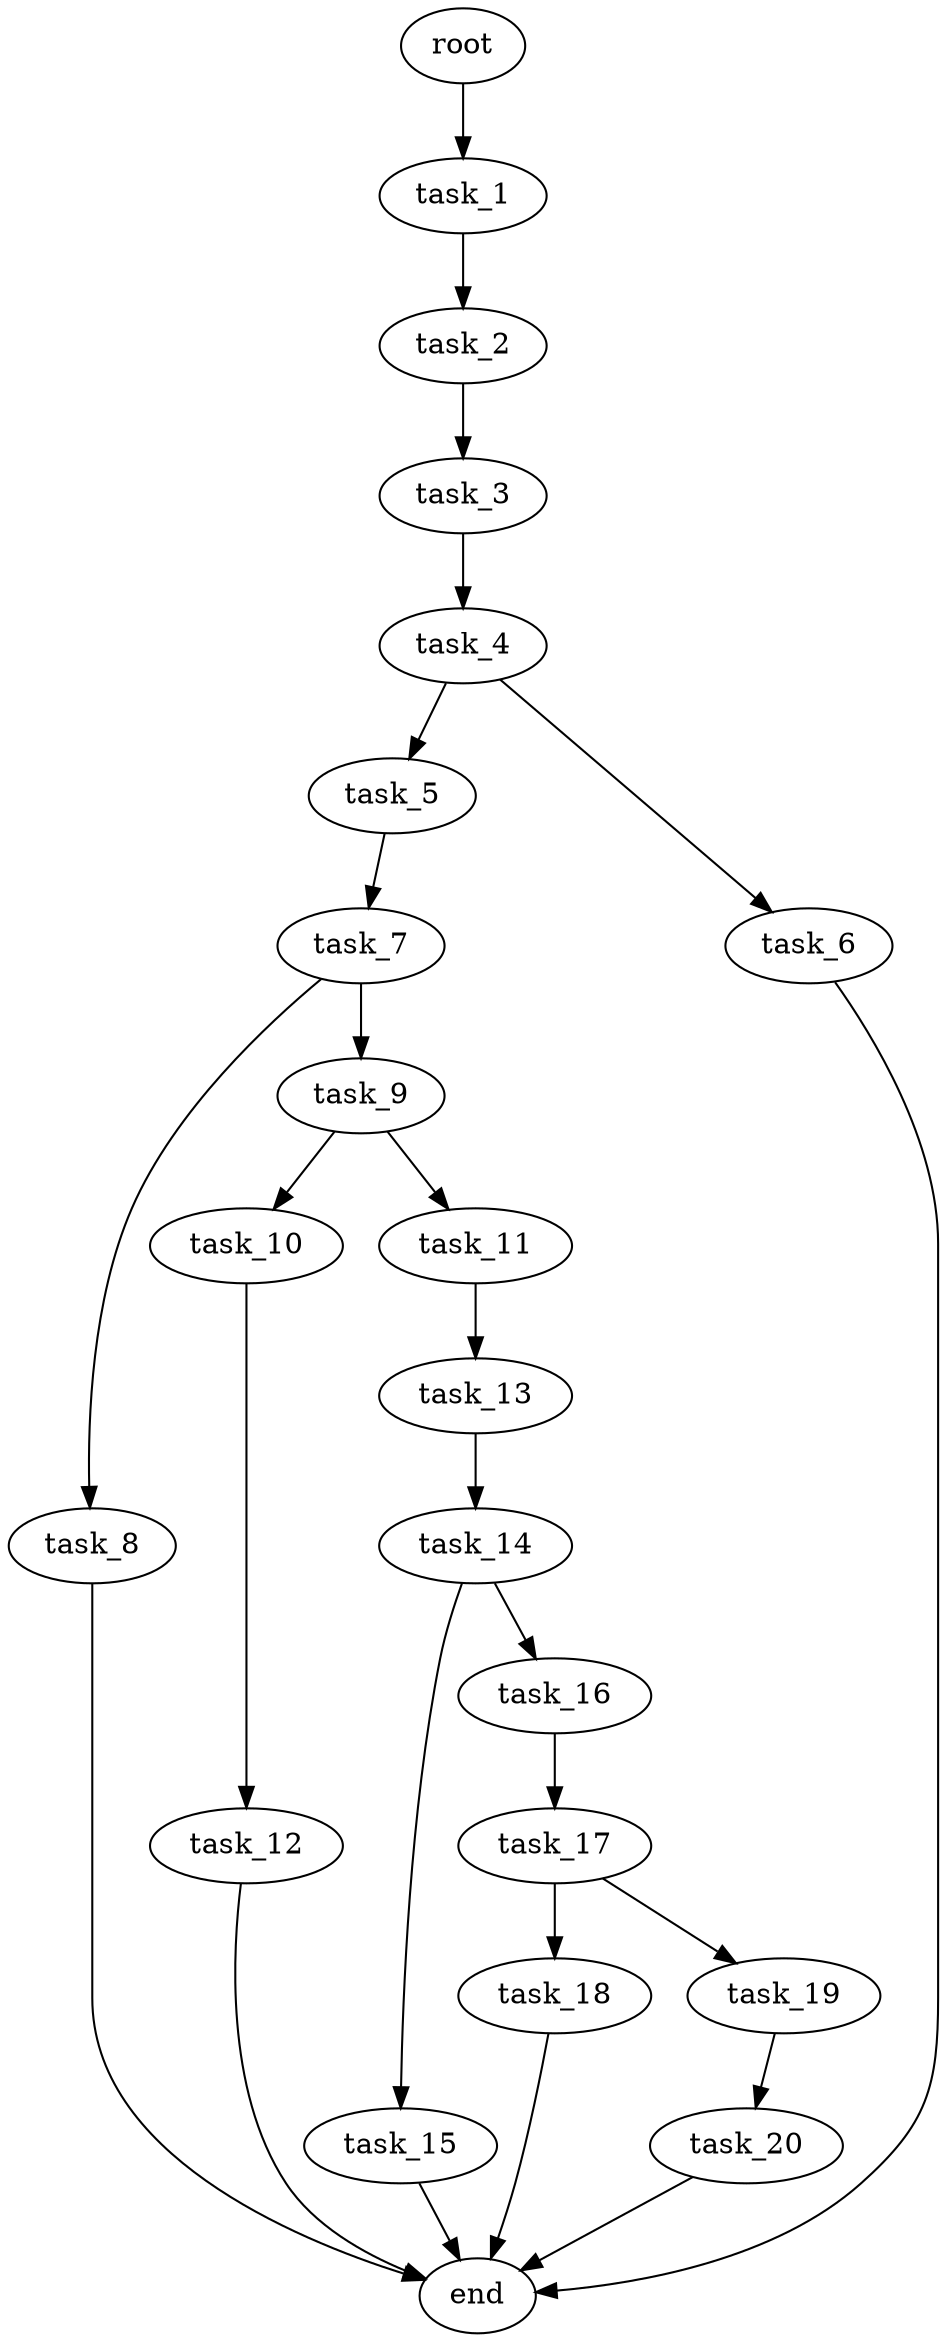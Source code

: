 digraph G {
  root [size="0.000000e+00"];
  task_1 [size="8.137569e+10"];
  task_2 [size="7.060178e+10"];
  task_3 [size="2.975151e+10"];
  task_4 [size="6.145231e+10"];
  task_5 [size="8.484349e+09"];
  task_6 [size="1.340344e+10"];
  task_7 [size="1.179499e+10"];
  task_8 [size="3.054495e+10"];
  task_9 [size="1.831262e+10"];
  task_10 [size="6.934672e+10"];
  task_11 [size="5.108738e+10"];
  task_12 [size="4.182973e+10"];
  task_13 [size="1.379535e+10"];
  task_14 [size="3.837716e+10"];
  task_15 [size="1.858351e+10"];
  task_16 [size="6.355381e+10"];
  task_17 [size="6.934636e+10"];
  task_18 [size="6.452956e+10"];
  task_19 [size="9.998996e+10"];
  task_20 [size="5.549571e+10"];
  end [size="0.000000e+00"];

  root -> task_1 [size="1.000000e-12"];
  task_1 -> task_2 [size="7.060178e+08"];
  task_2 -> task_3 [size="2.975151e+08"];
  task_3 -> task_4 [size="6.145231e+08"];
  task_4 -> task_5 [size="8.484349e+07"];
  task_4 -> task_6 [size="1.340344e+08"];
  task_5 -> task_7 [size="1.179499e+08"];
  task_6 -> end [size="1.000000e-12"];
  task_7 -> task_8 [size="3.054495e+08"];
  task_7 -> task_9 [size="1.831262e+08"];
  task_8 -> end [size="1.000000e-12"];
  task_9 -> task_10 [size="6.934672e+08"];
  task_9 -> task_11 [size="5.108738e+08"];
  task_10 -> task_12 [size="4.182973e+08"];
  task_11 -> task_13 [size="1.379535e+08"];
  task_12 -> end [size="1.000000e-12"];
  task_13 -> task_14 [size="3.837716e+08"];
  task_14 -> task_15 [size="1.858351e+08"];
  task_14 -> task_16 [size="6.355381e+08"];
  task_15 -> end [size="1.000000e-12"];
  task_16 -> task_17 [size="6.934636e+08"];
  task_17 -> task_18 [size="6.452956e+08"];
  task_17 -> task_19 [size="9.998996e+08"];
  task_18 -> end [size="1.000000e-12"];
  task_19 -> task_20 [size="5.549571e+08"];
  task_20 -> end [size="1.000000e-12"];
}
